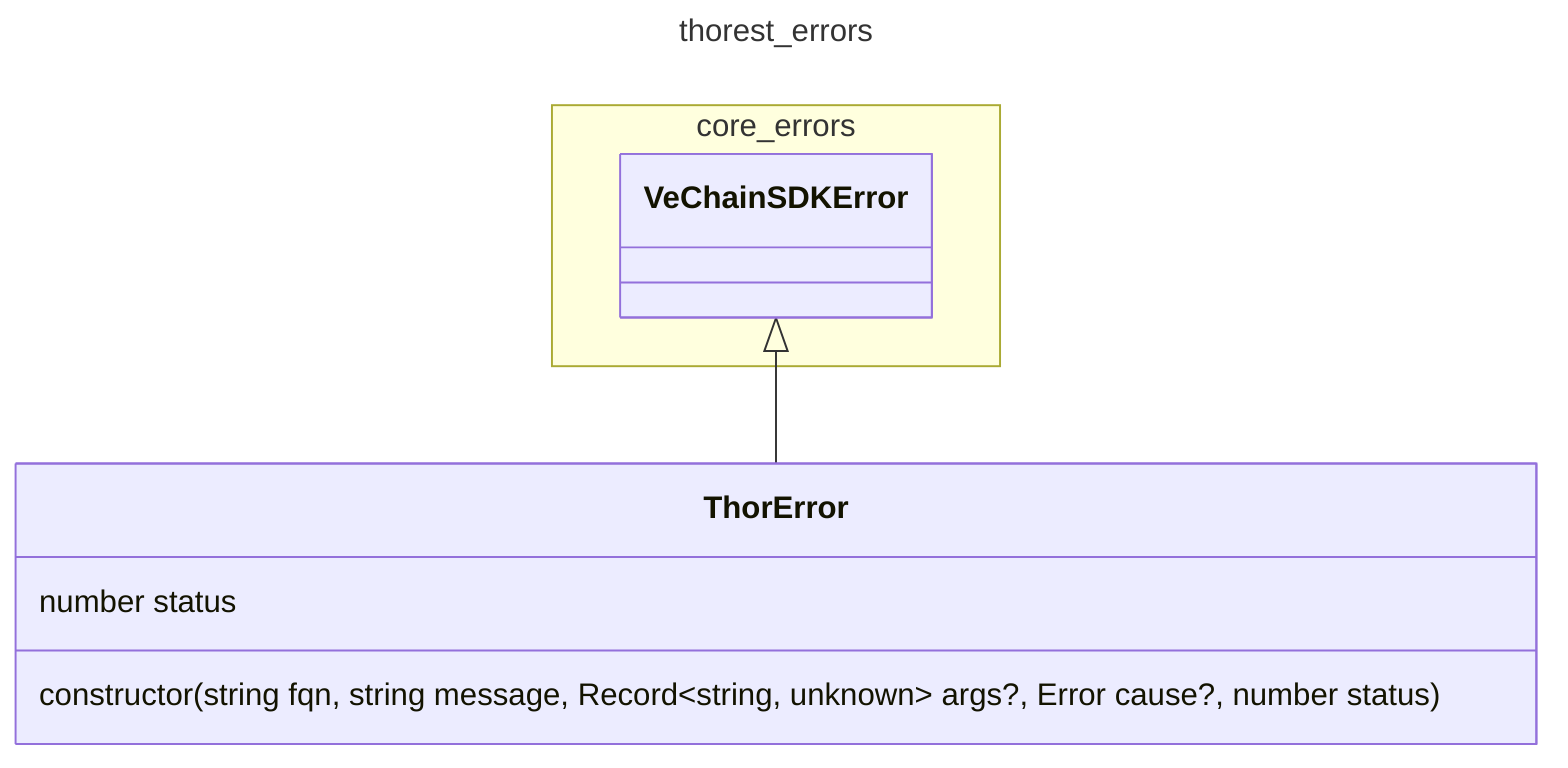 ---
title: thorest_errors
---
classDiagram
    namespace core_errors {
        class VeChainSDKError {
        }
    }
    class ThorError {
        number status
        constructor(string fqn, string message, Record~string, unknown~ args?, Error cause?, number status)
    }
    VeChainSDKError <|-- ThorError